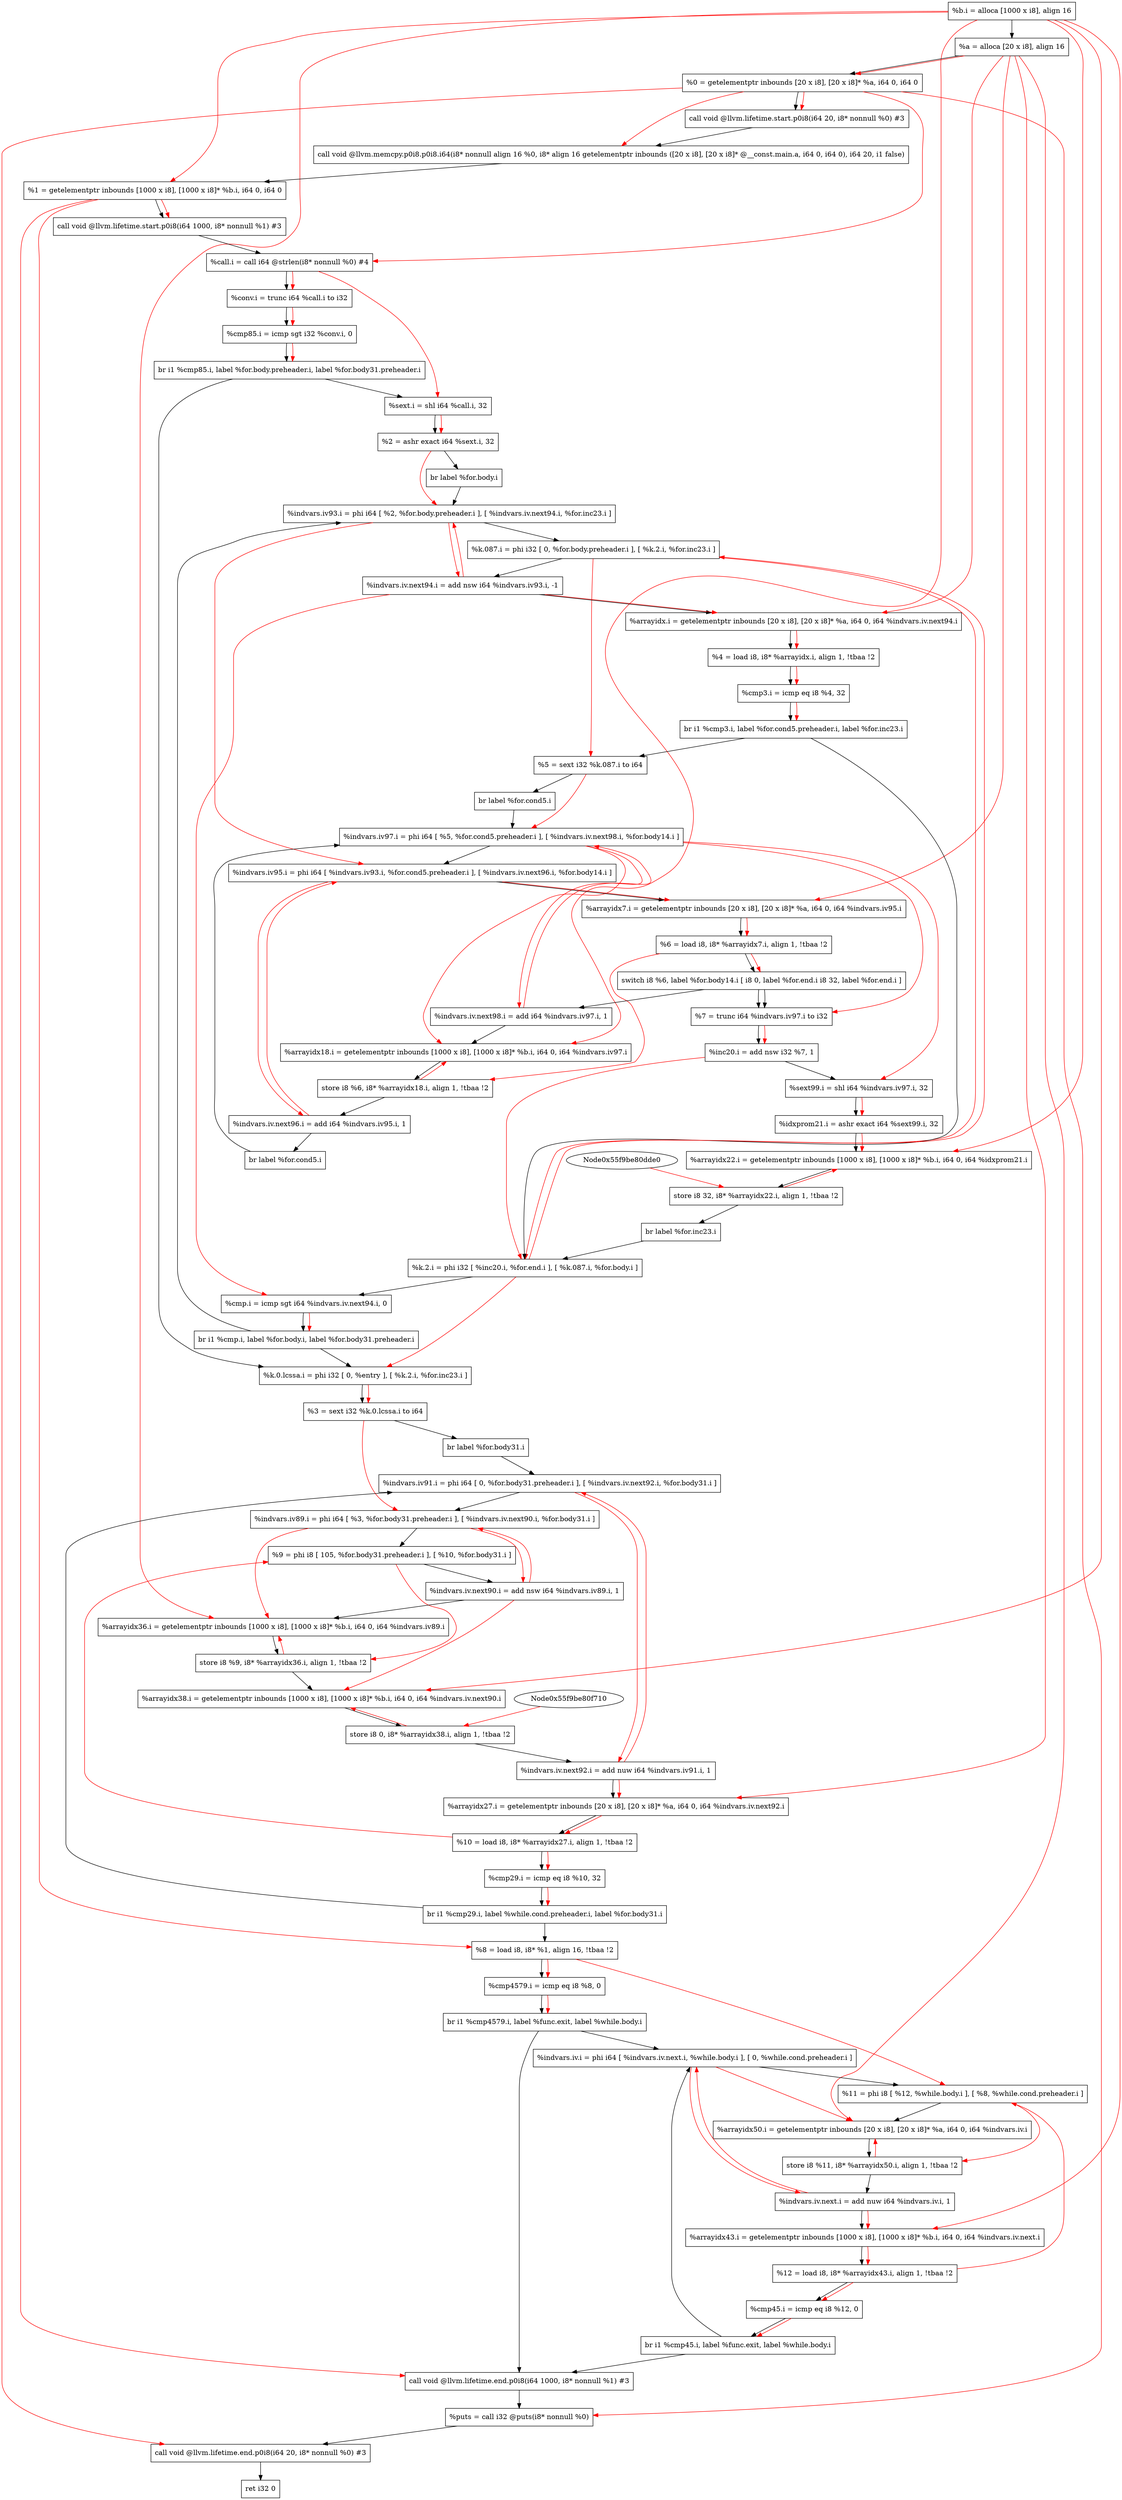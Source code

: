 digraph "CDFG for'main' function" {
	Node0x55f9be80c628[shape=record, label="  %b.i = alloca [1000 x i8], align 16"];
	Node0x55f9be80f018[shape=record, label="  %a = alloca [20 x i8], align 16"];
	Node0x55f9be812348[shape=record, label="  %0 = getelementptr inbounds [20 x i8], [20 x i8]* %a, i64 0, i64 0"];
	Node0x55f9be8124c8[shape=record, label="  call void @llvm.lifetime.start.p0i8(i64 20, i8* nonnull %0) #3"];
	Node0x55f9be812c28[shape=record, label="  call void @llvm.memcpy.p0i8.p0i8.i64(i8* nonnull align 16 %0, i8* align 16 getelementptr inbounds ([20 x i8], [20 x i8]* @__const.main.a, i64 0, i64 0), i64 20, i1 false)"];
	Node0x55f9be812d18[shape=record, label="  %1 = getelementptr inbounds [1000 x i8], [1000 x i8]* %b.i, i64 0, i64 0"];
	Node0x55f9be812e48[shape=record, label="  call void @llvm.lifetime.start.p0i8(i64 1000, i8* nonnull %1) #3"];
	Node0x55f9be812f60[shape=record, label="  %call.i = call i64 @strlen(i8* nonnull %0) #4"];
	Node0x55f9be813018[shape=record, label="  %conv.i = trunc i64 %call.i to i32"];
	Node0x55f9be8130b0[shape=record, label="  %cmp85.i = icmp sgt i32 %conv.i, 0"];
	Node0x55f9be813328[shape=record, label="  br i1 %cmp85.i, label %for.body.preheader.i, label %for.body31.preheader.i"];
	Node0x55f9be8133d0[shape=record, label="  %sext.i = shl i64 %call.i, 32"];
	Node0x55f9be813440[shape=record, label="  %2 = ashr exact i64 %sext.i, 32"];
	Node0x55f9be813518[shape=record, label="  br label %for.body.i"];
	Node0x55f9be813678[shape=record, label="  %k.0.lcssa.i = phi i32 [ 0, %entry ], [ %k.2.i, %for.inc23.i ]"];
	Node0x55f9be813758[shape=record, label="  %3 = sext i32 %k.0.lcssa.i to i64"];
	Node0x55f9be813a38[shape=record, label="  br label %for.body31.i"];
	Node0x55f9be813ae8[shape=record, label="  %indvars.iv93.i = phi i64 [ %2, %for.body.preheader.i ], [ %indvars.iv.next94.i, %for.inc23.i ]"];
	Node0x55f9be813be8[shape=record, label="  %k.087.i = phi i32 [ 0, %for.body.preheader.i ], [ %k.2.i, %for.inc23.i ]"];
	Node0x55f9be813cd0[shape=record, label="  %indvars.iv.next94.i = add nsw i64 %indvars.iv93.i, -1"];
	Node0x55f9be813d58[shape=record, label="  %arrayidx.i = getelementptr inbounds [20 x i8], [20 x i8]* %a, i64 0, i64 %indvars.iv.next94.i"];
	Node0x55f9be813178[shape=record, label="  %4 = load i8, i8* %arrayidx.i, align 1, !tbaa !2"];
	Node0x55f9be813e30[shape=record, label="  %cmp3.i = icmp eq i8 %4, 32"];
	Node0x55f9be813f88[shape=record, label="  br i1 %cmp3.i, label %for.cond5.preheader.i, label %for.inc23.i"];
	Node0x55f9be813ed8[shape=record, label="  %5 = sext i32 %k.087.i to i64"];
	Node0x55f9be814098[shape=record, label="  br label %for.cond5.i"];
	Node0x55f9be8141f8[shape=record, label="  %indvars.iv97.i = phi i64 [ %5, %for.cond5.preheader.i ], [ %indvars.iv.next98.i, %for.body14.i ]"];
	Node0x55f9be8143d8[shape=record, label="  %indvars.iv95.i = phi i64 [ %indvars.iv93.i, %for.cond5.preheader.i ], [ %indvars.iv.next96.i, %for.body14.i ]"];
	Node0x55f9be8144b8[shape=record, label="  %arrayidx7.i = getelementptr inbounds [20 x i8], [20 x i8]* %a, i64 0, i64 %indvars.iv95.i"];
	Node0x55f9be814558[shape=record, label="  %6 = load i8, i8* %arrayidx7.i, align 1, !tbaa !2"];
	Node0x55f9be8149a8[shape=record, label="  switch i8 %6, label %for.body14.i [
    i8 0, label %for.end.i
    i8 32, label %for.end.i
  ]"];
	Node0x55f9be814af0[shape=record, label="  %indvars.iv.next98.i = add i64 %indvars.iv97.i, 1"];
	Node0x55f9be814b78[shape=record, label="  %arrayidx18.i = getelementptr inbounds [1000 x i8], [1000 x i8]* %b.i, i64 0, i64 %indvars.iv97.i"];
	Node0x55f9be814c00[shape=record, label="  store i8 %6, i8* %arrayidx18.i, align 1, !tbaa !2"];
	Node0x55f9be814c80[shape=record, label="  %indvars.iv.next96.i = add i64 %indvars.iv95.i, 1"];
	Node0x55f9be814368[shape=record, label="  br label %for.cond5.i"];
	Node0x55f9be814958[shape=record, label="  %7 = trunc i64 %indvars.iv97.i to i32"];
	Node0x55f9be814cf0[shape=record, label="  %inc20.i = add nsw i32 %7, 1"];
	Node0x55f9be814d60[shape=record, label="  %sext99.i = shl i64 %indvars.iv97.i, 32"];
	Node0x55f9be814dd0[shape=record, label="  %idxprom21.i = ashr exact i64 %sext99.i, 32"];
	Node0x55f9be814e58[shape=record, label="  %arrayidx22.i = getelementptr inbounds [1000 x i8], [1000 x i8]* %b.i, i64 0, i64 %idxprom21.i"];
	Node0x55f9be814f10[shape=record, label="  store i8 32, i8* %arrayidx22.i, align 1, !tbaa !2"];
	Node0x55f9be814038[shape=record, label="  br label %for.inc23.i"];
	Node0x55f9be814f68[shape=record, label="  %k.2.i = phi i32 [ %inc20.i, %for.end.i ], [ %k.087.i, %for.body.i ]"];
	Node0x55f9be815060[shape=record, label="  %cmp.i = icmp sgt i64 %indvars.iv.next94.i, 0"];
	Node0x55f9be8150e8[shape=record, label="  br i1 %cmp.i, label %for.body.i, label %for.body31.preheader.i"];
	Node0x55f9be813278[shape=record, label="  %8 = load i8, i8* %1, align 16, !tbaa !2"];
	Node0x55f9be815260[shape=record, label="  %cmp4579.i = icmp eq i8 %8, 0"];
	Node0x55f9be810538[shape=record, label="  br i1 %cmp4579.i, label %func.exit, label %while.body.i"];
	Node0x55f9be8105e8[shape=record, label="  %indvars.iv91.i = phi i64 [ 0, %for.body31.preheader.i ], [ %indvars.iv.next92.i, %for.body31.i ]"];
	Node0x55f9be810798[shape=record, label="  %indvars.iv89.i = phi i64 [ %3, %for.body31.preheader.i ], [ %indvars.iv.next90.i, %for.body31.i ]"];
	Node0x55f9be810908[shape=record, label="  %9 = phi i8 [ 105, %for.body31.preheader.i ], [ %10, %for.body31.i ]"];
	Node0x55f9be8109d0[shape=record, label="  %indvars.iv.next90.i = add nsw i64 %indvars.iv89.i, 1"];
	Node0x55f9be810a58[shape=record, label="  %arrayidx36.i = getelementptr inbounds [1000 x i8], [1000 x i8]* %b.i, i64 0, i64 %indvars.iv89.i"];
	Node0x55f9be810ae0[shape=record, label="  store i8 %9, i8* %arrayidx36.i, align 1, !tbaa !2"];
	Node0x55f9be810bd8[shape=record, label="  %arrayidx38.i = getelementptr inbounds [1000 x i8], [1000 x i8]* %b.i, i64 0, i64 %indvars.iv.next90.i"];
	Node0x55f9be816310[shape=record, label="  store i8 0, i8* %arrayidx38.i, align 1, !tbaa !2"];
	Node0x55f9be816390[shape=record, label="  %indvars.iv.next92.i = add nuw i64 %indvars.iv91.i, 1"];
	Node0x55f9be816418[shape=record, label="  %arrayidx27.i = getelementptr inbounds [20 x i8], [20 x i8]* %a, i64 0, i64 %indvars.iv.next92.i"];
	Node0x55f9be8139d8[shape=record, label="  %10 = load i8, i8* %arrayidx27.i, align 1, !tbaa !2"];
	Node0x55f9be8164a0[shape=record, label="  %cmp29.i = icmp eq i8 %10, 32"];
	Node0x55f9be816528[shape=record, label="  br i1 %cmp29.i, label %while.cond.preheader.i, label %for.body31.i"];
	Node0x55f9be8165a8[shape=record, label="  %indvars.iv.i = phi i64 [ %indvars.iv.next.i, %while.body.i ], [ 0, %while.cond.preheader.i ]"];
	Node0x55f9be8166a8[shape=record, label="  %11 = phi i8 [ %12, %while.body.i ], [ %8, %while.cond.preheader.i ]"];
	Node0x55f9be816788[shape=record, label="  %arrayidx50.i = getelementptr inbounds [20 x i8], [20 x i8]* %a, i64 0, i64 %indvars.iv.i"];
	Node0x55f9be816810[shape=record, label="  store i8 %11, i8* %arrayidx50.i, align 1, !tbaa !2"];
	Node0x55f9be816890[shape=record, label="  %indvars.iv.next.i = add nuw i64 %indvars.iv.i, 1"];
	Node0x55f9be816f68[shape=record, label="  %arrayidx43.i = getelementptr inbounds [1000 x i8], [1000 x i8]* %b.i, i64 0, i64 %indvars.iv.next.i"];
	Node0x55f9be8141a8[shape=record, label="  %12 = load i8, i8* %arrayidx43.i, align 1, !tbaa !2"];
	Node0x55f9be816ff0[shape=record, label="  %cmp45.i = icmp eq i8 %12, 0"];
	Node0x55f9be817078[shape=record, label="  br i1 %cmp45.i, label %func.exit, label %while.body.i"];
	Node0x55f9be817148[shape=record, label="  call void @llvm.lifetime.end.p0i8(i64 1000, i8* nonnull %1) #3"];
	Node0x55f9be8172b0[shape=record, label="  %puts = call i32 @puts(i8* nonnull %0)"];
	Node0x55f9be8173f8[shape=record, label="  call void @llvm.lifetime.end.p0i8(i64 20, i8* nonnull %0) #3"];
	Node0x55f9be810728[shape=record, label="  ret i32 0"];
	Node0x55f9be80c628 -> Node0x55f9be80f018
	Node0x55f9be80f018 -> Node0x55f9be812348
	Node0x55f9be812348 -> Node0x55f9be8124c8
	Node0x55f9be8124c8 -> Node0x55f9be812c28
	Node0x55f9be812c28 -> Node0x55f9be812d18
	Node0x55f9be812d18 -> Node0x55f9be812e48
	Node0x55f9be812e48 -> Node0x55f9be812f60
	Node0x55f9be812f60 -> Node0x55f9be813018
	Node0x55f9be813018 -> Node0x55f9be8130b0
	Node0x55f9be8130b0 -> Node0x55f9be813328
	Node0x55f9be813328 -> Node0x55f9be8133d0
	Node0x55f9be813328 -> Node0x55f9be813678
	Node0x55f9be8133d0 -> Node0x55f9be813440
	Node0x55f9be813440 -> Node0x55f9be813518
	Node0x55f9be813518 -> Node0x55f9be813ae8
	Node0x55f9be813678 -> Node0x55f9be813758
	Node0x55f9be813758 -> Node0x55f9be813a38
	Node0x55f9be813a38 -> Node0x55f9be8105e8
	Node0x55f9be813ae8 -> Node0x55f9be813be8
	Node0x55f9be813be8 -> Node0x55f9be813cd0
	Node0x55f9be813cd0 -> Node0x55f9be813d58
	Node0x55f9be813d58 -> Node0x55f9be813178
	Node0x55f9be813178 -> Node0x55f9be813e30
	Node0x55f9be813e30 -> Node0x55f9be813f88
	Node0x55f9be813f88 -> Node0x55f9be813ed8
	Node0x55f9be813f88 -> Node0x55f9be814f68
	Node0x55f9be813ed8 -> Node0x55f9be814098
	Node0x55f9be814098 -> Node0x55f9be8141f8
	Node0x55f9be8141f8 -> Node0x55f9be8143d8
	Node0x55f9be8143d8 -> Node0x55f9be8144b8
	Node0x55f9be8144b8 -> Node0x55f9be814558
	Node0x55f9be814558 -> Node0x55f9be8149a8
	Node0x55f9be8149a8 -> Node0x55f9be814af0
	Node0x55f9be8149a8 -> Node0x55f9be814958
	Node0x55f9be8149a8 -> Node0x55f9be814958
	Node0x55f9be814af0 -> Node0x55f9be814b78
	Node0x55f9be814b78 -> Node0x55f9be814c00
	Node0x55f9be814c00 -> Node0x55f9be814c80
	Node0x55f9be814c80 -> Node0x55f9be814368
	Node0x55f9be814368 -> Node0x55f9be8141f8
	Node0x55f9be814958 -> Node0x55f9be814cf0
	Node0x55f9be814cf0 -> Node0x55f9be814d60
	Node0x55f9be814d60 -> Node0x55f9be814dd0
	Node0x55f9be814dd0 -> Node0x55f9be814e58
	Node0x55f9be814e58 -> Node0x55f9be814f10
	Node0x55f9be814f10 -> Node0x55f9be814038
	Node0x55f9be814038 -> Node0x55f9be814f68
	Node0x55f9be814f68 -> Node0x55f9be815060
	Node0x55f9be815060 -> Node0x55f9be8150e8
	Node0x55f9be8150e8 -> Node0x55f9be813ae8
	Node0x55f9be8150e8 -> Node0x55f9be813678
	Node0x55f9be813278 -> Node0x55f9be815260
	Node0x55f9be815260 -> Node0x55f9be810538
	Node0x55f9be810538 -> Node0x55f9be817148
	Node0x55f9be810538 -> Node0x55f9be8165a8
	Node0x55f9be8105e8 -> Node0x55f9be810798
	Node0x55f9be810798 -> Node0x55f9be810908
	Node0x55f9be810908 -> Node0x55f9be8109d0
	Node0x55f9be8109d0 -> Node0x55f9be810a58
	Node0x55f9be810a58 -> Node0x55f9be810ae0
	Node0x55f9be810ae0 -> Node0x55f9be810bd8
	Node0x55f9be810bd8 -> Node0x55f9be816310
	Node0x55f9be816310 -> Node0x55f9be816390
	Node0x55f9be816390 -> Node0x55f9be816418
	Node0x55f9be816418 -> Node0x55f9be8139d8
	Node0x55f9be8139d8 -> Node0x55f9be8164a0
	Node0x55f9be8164a0 -> Node0x55f9be816528
	Node0x55f9be816528 -> Node0x55f9be813278
	Node0x55f9be816528 -> Node0x55f9be8105e8
	Node0x55f9be8165a8 -> Node0x55f9be8166a8
	Node0x55f9be8166a8 -> Node0x55f9be816788
	Node0x55f9be816788 -> Node0x55f9be816810
	Node0x55f9be816810 -> Node0x55f9be816890
	Node0x55f9be816890 -> Node0x55f9be816f68
	Node0x55f9be816f68 -> Node0x55f9be8141a8
	Node0x55f9be8141a8 -> Node0x55f9be816ff0
	Node0x55f9be816ff0 -> Node0x55f9be817078
	Node0x55f9be817078 -> Node0x55f9be817148
	Node0x55f9be817078 -> Node0x55f9be8165a8
	Node0x55f9be817148 -> Node0x55f9be8172b0
	Node0x55f9be8172b0 -> Node0x55f9be8173f8
	Node0x55f9be8173f8 -> Node0x55f9be810728
edge [color=red]
	Node0x55f9be80f018 -> Node0x55f9be812348
	Node0x55f9be812348 -> Node0x55f9be8124c8
	Node0x55f9be812348 -> Node0x55f9be812c28
	Node0x55f9be80c628 -> Node0x55f9be812d18
	Node0x55f9be812d18 -> Node0x55f9be812e48
	Node0x55f9be812348 -> Node0x55f9be812f60
	Node0x55f9be812f60 -> Node0x55f9be813018
	Node0x55f9be813018 -> Node0x55f9be8130b0
	Node0x55f9be8130b0 -> Node0x55f9be813328
	Node0x55f9be812f60 -> Node0x55f9be8133d0
	Node0x55f9be8133d0 -> Node0x55f9be813440
	Node0x55f9be814f68 -> Node0x55f9be813678
	Node0x55f9be813678 -> Node0x55f9be813758
	Node0x55f9be813440 -> Node0x55f9be813ae8
	Node0x55f9be813cd0 -> Node0x55f9be813ae8
	Node0x55f9be814f68 -> Node0x55f9be813be8
	Node0x55f9be813ae8 -> Node0x55f9be813cd0
	Node0x55f9be80f018 -> Node0x55f9be813d58
	Node0x55f9be813cd0 -> Node0x55f9be813d58
	Node0x55f9be813d58 -> Node0x55f9be813178
	Node0x55f9be813178 -> Node0x55f9be813e30
	Node0x55f9be813e30 -> Node0x55f9be813f88
	Node0x55f9be813be8 -> Node0x55f9be813ed8
	Node0x55f9be813ed8 -> Node0x55f9be8141f8
	Node0x55f9be814af0 -> Node0x55f9be8141f8
	Node0x55f9be813ae8 -> Node0x55f9be8143d8
	Node0x55f9be814c80 -> Node0x55f9be8143d8
	Node0x55f9be80f018 -> Node0x55f9be8144b8
	Node0x55f9be8143d8 -> Node0x55f9be8144b8
	Node0x55f9be8144b8 -> Node0x55f9be814558
	Node0x55f9be814558 -> Node0x55f9be8149a8
	Node0x55f9be8141f8 -> Node0x55f9be814af0
	Node0x55f9be80c628 -> Node0x55f9be814b78
	Node0x55f9be8141f8 -> Node0x55f9be814b78
	Node0x55f9be814558 -> Node0x55f9be814c00
	Node0x55f9be814c00 -> Node0x55f9be814b78
	Node0x55f9be8143d8 -> Node0x55f9be814c80
	Node0x55f9be8141f8 -> Node0x55f9be814958
	Node0x55f9be814958 -> Node0x55f9be814cf0
	Node0x55f9be8141f8 -> Node0x55f9be814d60
	Node0x55f9be814d60 -> Node0x55f9be814dd0
	Node0x55f9be80c628 -> Node0x55f9be814e58
	Node0x55f9be814dd0 -> Node0x55f9be814e58
	Node0x55f9be80dde0 -> Node0x55f9be814f10
	Node0x55f9be814f10 -> Node0x55f9be814e58
	Node0x55f9be814cf0 -> Node0x55f9be814f68
	Node0x55f9be813be8 -> Node0x55f9be814f68
	Node0x55f9be813cd0 -> Node0x55f9be815060
	Node0x55f9be815060 -> Node0x55f9be8150e8
	Node0x55f9be812d18 -> Node0x55f9be813278
	Node0x55f9be813278 -> Node0x55f9be815260
	Node0x55f9be815260 -> Node0x55f9be810538
	Node0x55f9be816390 -> Node0x55f9be8105e8
	Node0x55f9be813758 -> Node0x55f9be810798
	Node0x55f9be8109d0 -> Node0x55f9be810798
	Node0x55f9be8139d8 -> Node0x55f9be810908
	Node0x55f9be810798 -> Node0x55f9be8109d0
	Node0x55f9be80c628 -> Node0x55f9be810a58
	Node0x55f9be810798 -> Node0x55f9be810a58
	Node0x55f9be810908 -> Node0x55f9be810ae0
	Node0x55f9be810ae0 -> Node0x55f9be810a58
	Node0x55f9be80c628 -> Node0x55f9be810bd8
	Node0x55f9be8109d0 -> Node0x55f9be810bd8
	Node0x55f9be80f710 -> Node0x55f9be816310
	Node0x55f9be816310 -> Node0x55f9be810bd8
	Node0x55f9be8105e8 -> Node0x55f9be816390
	Node0x55f9be80f018 -> Node0x55f9be816418
	Node0x55f9be816390 -> Node0x55f9be816418
	Node0x55f9be816418 -> Node0x55f9be8139d8
	Node0x55f9be8139d8 -> Node0x55f9be8164a0
	Node0x55f9be8164a0 -> Node0x55f9be816528
	Node0x55f9be816890 -> Node0x55f9be8165a8
	Node0x55f9be8141a8 -> Node0x55f9be8166a8
	Node0x55f9be813278 -> Node0x55f9be8166a8
	Node0x55f9be80f018 -> Node0x55f9be816788
	Node0x55f9be8165a8 -> Node0x55f9be816788
	Node0x55f9be8166a8 -> Node0x55f9be816810
	Node0x55f9be816810 -> Node0x55f9be816788
	Node0x55f9be8165a8 -> Node0x55f9be816890
	Node0x55f9be80c628 -> Node0x55f9be816f68
	Node0x55f9be816890 -> Node0x55f9be816f68
	Node0x55f9be816f68 -> Node0x55f9be8141a8
	Node0x55f9be8141a8 -> Node0x55f9be816ff0
	Node0x55f9be816ff0 -> Node0x55f9be817078
	Node0x55f9be812d18 -> Node0x55f9be817148
	Node0x55f9be812348 -> Node0x55f9be8172b0
	Node0x55f9be812348 -> Node0x55f9be8173f8
}
